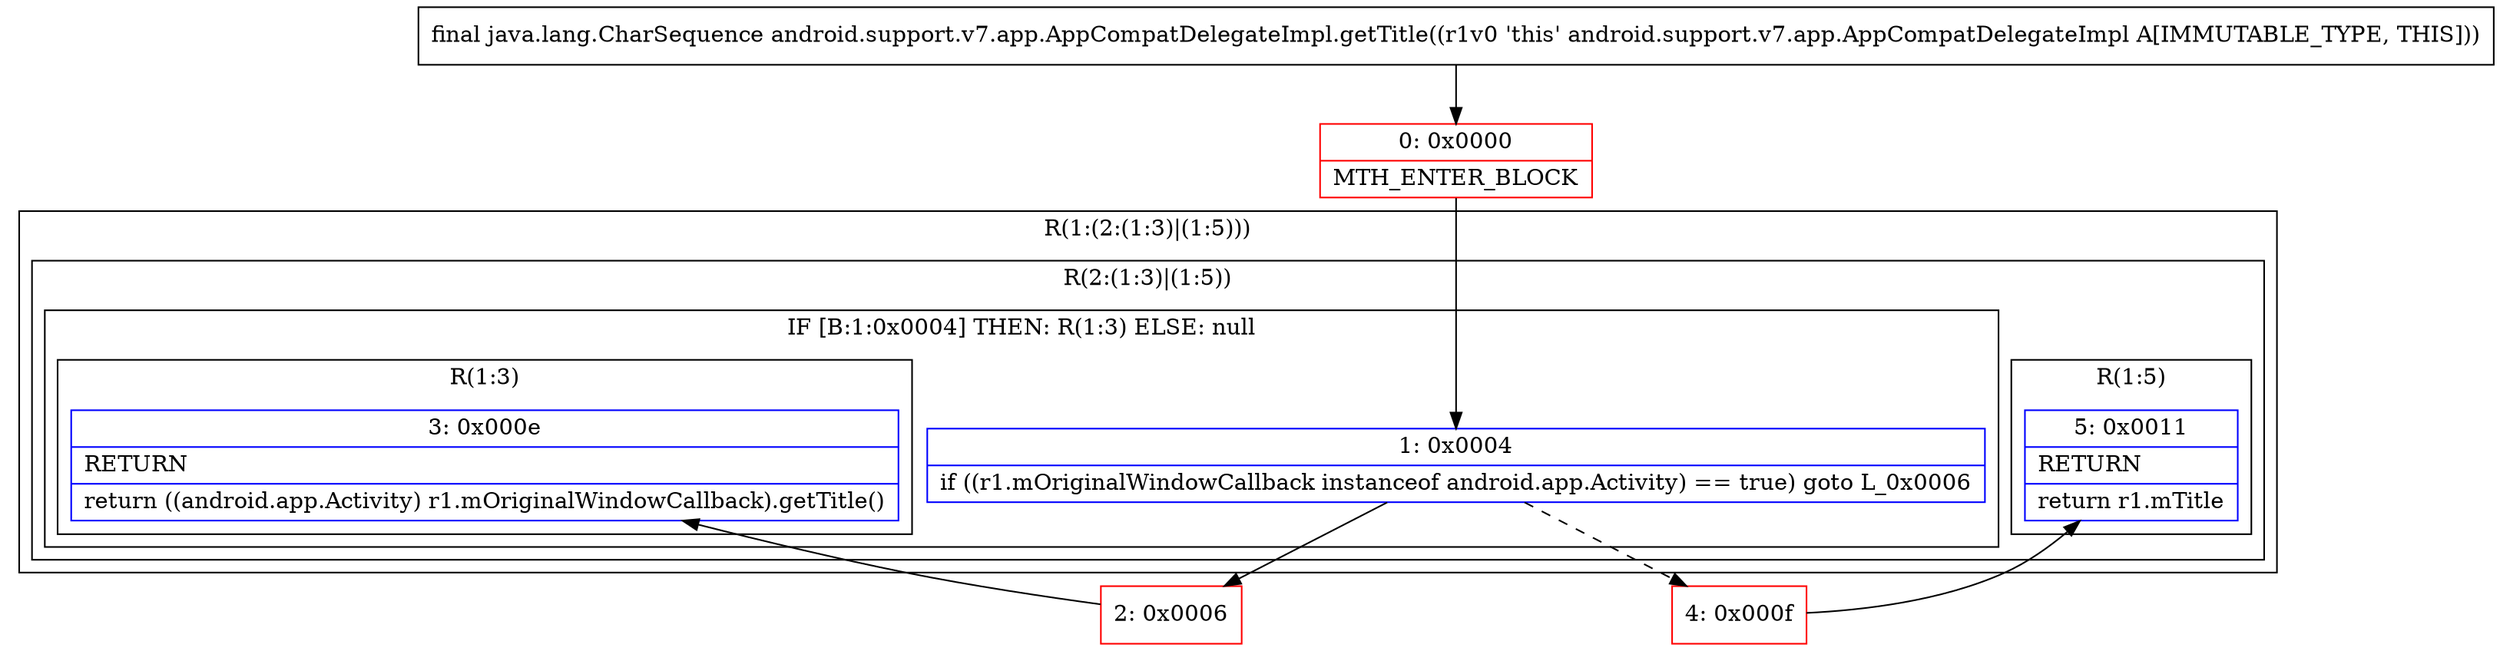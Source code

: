 digraph "CFG forandroid.support.v7.app.AppCompatDelegateImpl.getTitle()Ljava\/lang\/CharSequence;" {
subgraph cluster_Region_748497202 {
label = "R(1:(2:(1:3)|(1:5)))";
node [shape=record,color=blue];
subgraph cluster_Region_614706545 {
label = "R(2:(1:3)|(1:5))";
node [shape=record,color=blue];
subgraph cluster_IfRegion_1347548084 {
label = "IF [B:1:0x0004] THEN: R(1:3) ELSE: null";
node [shape=record,color=blue];
Node_1 [shape=record,label="{1\:\ 0x0004|if ((r1.mOriginalWindowCallback instanceof android.app.Activity) == true) goto L_0x0006\l}"];
subgraph cluster_Region_575567805 {
label = "R(1:3)";
node [shape=record,color=blue];
Node_3 [shape=record,label="{3\:\ 0x000e|RETURN\l|return ((android.app.Activity) r1.mOriginalWindowCallback).getTitle()\l}"];
}
}
subgraph cluster_Region_1742671487 {
label = "R(1:5)";
node [shape=record,color=blue];
Node_5 [shape=record,label="{5\:\ 0x0011|RETURN\l|return r1.mTitle\l}"];
}
}
}
Node_0 [shape=record,color=red,label="{0\:\ 0x0000|MTH_ENTER_BLOCK\l}"];
Node_2 [shape=record,color=red,label="{2\:\ 0x0006}"];
Node_4 [shape=record,color=red,label="{4\:\ 0x000f}"];
MethodNode[shape=record,label="{final java.lang.CharSequence android.support.v7.app.AppCompatDelegateImpl.getTitle((r1v0 'this' android.support.v7.app.AppCompatDelegateImpl A[IMMUTABLE_TYPE, THIS])) }"];
MethodNode -> Node_0;
Node_1 -> Node_2;
Node_1 -> Node_4[style=dashed];
Node_0 -> Node_1;
Node_2 -> Node_3;
Node_4 -> Node_5;
}

